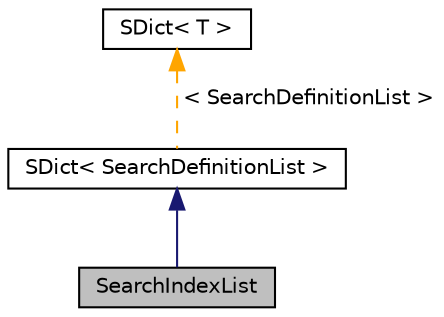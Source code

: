 digraph "SearchIndexList"
{
 // INTERACTIVE_SVG=YES
  edge [fontname="Helvetica",fontsize="10",labelfontname="Helvetica",labelfontsize="10"];
  node [fontname="Helvetica",fontsize="10",shape=record];
  Node0 [label="SearchIndexList",height=0.2,width=0.4,color="black", fillcolor="grey75", style="filled", fontcolor="black"];
  Node1 -> Node0 [dir="back",color="midnightblue",fontsize="10",style="solid",fontname="Helvetica"];
  Node1 [label="SDict\< SearchDefinitionList \>",height=0.2,width=0.4,color="black", fillcolor="white", style="filled",URL="$d1/d50/class_s_dict.html"];
  Node2 -> Node1 [dir="back",color="orange",fontsize="10",style="dashed",label=" \< SearchDefinitionList \>" ,fontname="Helvetica"];
  Node2 [label="SDict\< T \>",height=0.2,width=0.4,color="black", fillcolor="white", style="filled",URL="$d1/d50/class_s_dict.html",tooltip="Ordered dictionary of elements of type T. "];
}
